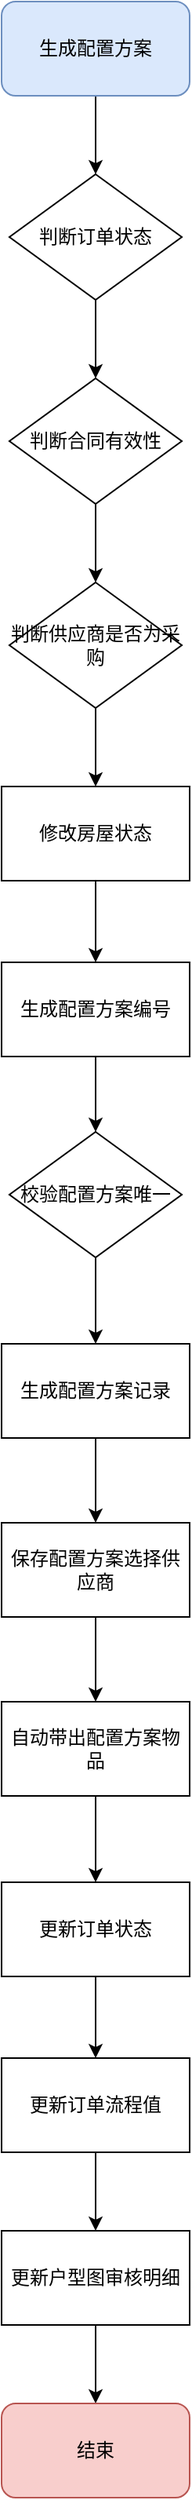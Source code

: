 <mxfile version="12.7.2" type="github">
  <diagram id="C5RBs43oDa-KdzZeNtuy" name="Page-1">
    <mxGraphModel dx="1422" dy="762" grid="1" gridSize="10" guides="1" tooltips="1" connect="1" arrows="1" fold="1" page="1" pageScale="1" pageWidth="827" pageHeight="1169" math="0" shadow="0">
      <root>
        <mxCell id="WIyWlLk6GJQsqaUBKTNV-0" />
        <mxCell id="WIyWlLk6GJQsqaUBKTNV-1" parent="WIyWlLk6GJQsqaUBKTNV-0" />
        <mxCell id="-r68EjKB7V4uE3vCITL4-14" style="edgeStyle=orthogonalEdgeStyle;rounded=0;orthogonalLoop=1;jettySize=auto;html=1;entryX=0.5;entryY=0;entryDx=0;entryDy=0;" edge="1" parent="WIyWlLk6GJQsqaUBKTNV-1" source="-r68EjKB7V4uE3vCITL4-0" target="-r68EjKB7V4uE3vCITL4-1">
          <mxGeometry relative="1" as="geometry" />
        </mxCell>
        <mxCell id="-r68EjKB7V4uE3vCITL4-0" value="生成配置方案" style="rounded=1;whiteSpace=wrap;html=1;fillColor=#dae8fc;strokeColor=#6c8ebf;" vertex="1" parent="WIyWlLk6GJQsqaUBKTNV-1">
          <mxGeometry x="340" width="120" height="60" as="geometry" />
        </mxCell>
        <mxCell id="-r68EjKB7V4uE3vCITL4-15" style="edgeStyle=orthogonalEdgeStyle;rounded=0;orthogonalLoop=1;jettySize=auto;html=1;" edge="1" parent="WIyWlLk6GJQsqaUBKTNV-1" source="-r68EjKB7V4uE3vCITL4-1" target="-r68EjKB7V4uE3vCITL4-2">
          <mxGeometry relative="1" as="geometry" />
        </mxCell>
        <mxCell id="-r68EjKB7V4uE3vCITL4-1" value="判断订单状态" style="rhombus;whiteSpace=wrap;html=1;" vertex="1" parent="WIyWlLk6GJQsqaUBKTNV-1">
          <mxGeometry x="345" y="110" width="110" height="80" as="geometry" />
        </mxCell>
        <mxCell id="-r68EjKB7V4uE3vCITL4-16" style="edgeStyle=orthogonalEdgeStyle;rounded=0;orthogonalLoop=1;jettySize=auto;html=1;entryX=0.5;entryY=0;entryDx=0;entryDy=0;" edge="1" parent="WIyWlLk6GJQsqaUBKTNV-1" source="-r68EjKB7V4uE3vCITL4-2" target="-r68EjKB7V4uE3vCITL4-3">
          <mxGeometry relative="1" as="geometry" />
        </mxCell>
        <mxCell id="-r68EjKB7V4uE3vCITL4-2" value="判断合同有效性" style="rhombus;whiteSpace=wrap;html=1;" vertex="1" parent="WIyWlLk6GJQsqaUBKTNV-1">
          <mxGeometry x="345" y="240" width="110" height="80" as="geometry" />
        </mxCell>
        <mxCell id="-r68EjKB7V4uE3vCITL4-17" style="edgeStyle=orthogonalEdgeStyle;rounded=0;orthogonalLoop=1;jettySize=auto;html=1;" edge="1" parent="WIyWlLk6GJQsqaUBKTNV-1" source="-r68EjKB7V4uE3vCITL4-3" target="-r68EjKB7V4uE3vCITL4-4">
          <mxGeometry relative="1" as="geometry" />
        </mxCell>
        <mxCell id="-r68EjKB7V4uE3vCITL4-3" value="判断供应商是否为采购" style="rhombus;whiteSpace=wrap;html=1;" vertex="1" parent="WIyWlLk6GJQsqaUBKTNV-1">
          <mxGeometry x="345" y="370" width="110" height="80" as="geometry" />
        </mxCell>
        <mxCell id="-r68EjKB7V4uE3vCITL4-18" style="edgeStyle=orthogonalEdgeStyle;rounded=0;orthogonalLoop=1;jettySize=auto;html=1;entryX=0.5;entryY=0;entryDx=0;entryDy=0;" edge="1" parent="WIyWlLk6GJQsqaUBKTNV-1" source="-r68EjKB7V4uE3vCITL4-4" target="-r68EjKB7V4uE3vCITL4-5">
          <mxGeometry relative="1" as="geometry" />
        </mxCell>
        <mxCell id="-r68EjKB7V4uE3vCITL4-4" value="修改房屋状态" style="rounded=0;whiteSpace=wrap;html=1;" vertex="1" parent="WIyWlLk6GJQsqaUBKTNV-1">
          <mxGeometry x="340" y="500" width="120" height="60" as="geometry" />
        </mxCell>
        <mxCell id="-r68EjKB7V4uE3vCITL4-19" style="edgeStyle=orthogonalEdgeStyle;rounded=0;orthogonalLoop=1;jettySize=auto;html=1;entryX=0.5;entryY=0;entryDx=0;entryDy=0;" edge="1" parent="WIyWlLk6GJQsqaUBKTNV-1" source="-r68EjKB7V4uE3vCITL4-5" target="-r68EjKB7V4uE3vCITL4-6">
          <mxGeometry relative="1" as="geometry" />
        </mxCell>
        <mxCell id="-r68EjKB7V4uE3vCITL4-5" value="生成配置方案编号" style="rounded=0;whiteSpace=wrap;html=1;" vertex="1" parent="WIyWlLk6GJQsqaUBKTNV-1">
          <mxGeometry x="340" y="612" width="120" height="60" as="geometry" />
        </mxCell>
        <mxCell id="-r68EjKB7V4uE3vCITL4-20" style="edgeStyle=orthogonalEdgeStyle;rounded=0;orthogonalLoop=1;jettySize=auto;html=1;entryX=0.5;entryY=0;entryDx=0;entryDy=0;" edge="1" parent="WIyWlLk6GJQsqaUBKTNV-1" source="-r68EjKB7V4uE3vCITL4-6" target="-r68EjKB7V4uE3vCITL4-7">
          <mxGeometry relative="1" as="geometry" />
        </mxCell>
        <mxCell id="-r68EjKB7V4uE3vCITL4-6" value="校验配置方案唯一" style="rhombus;whiteSpace=wrap;html=1;" vertex="1" parent="WIyWlLk6GJQsqaUBKTNV-1">
          <mxGeometry x="345" y="720" width="110" height="80" as="geometry" />
        </mxCell>
        <mxCell id="-r68EjKB7V4uE3vCITL4-21" style="edgeStyle=orthogonalEdgeStyle;rounded=0;orthogonalLoop=1;jettySize=auto;html=1;entryX=0.5;entryY=0;entryDx=0;entryDy=0;" edge="1" parent="WIyWlLk6GJQsqaUBKTNV-1" source="-r68EjKB7V4uE3vCITL4-7" target="-r68EjKB7V4uE3vCITL4-8">
          <mxGeometry relative="1" as="geometry" />
        </mxCell>
        <mxCell id="-r68EjKB7V4uE3vCITL4-7" value="生成配置方案记录" style="rounded=0;whiteSpace=wrap;html=1;" vertex="1" parent="WIyWlLk6GJQsqaUBKTNV-1">
          <mxGeometry x="340" y="855" width="120" height="60" as="geometry" />
        </mxCell>
        <mxCell id="-r68EjKB7V4uE3vCITL4-22" style="edgeStyle=orthogonalEdgeStyle;rounded=0;orthogonalLoop=1;jettySize=auto;html=1;entryX=0.5;entryY=0;entryDx=0;entryDy=0;" edge="1" parent="WIyWlLk6GJQsqaUBKTNV-1" source="-r68EjKB7V4uE3vCITL4-8" target="-r68EjKB7V4uE3vCITL4-9">
          <mxGeometry relative="1" as="geometry" />
        </mxCell>
        <mxCell id="-r68EjKB7V4uE3vCITL4-8" value="保存配置方案选择供应商" style="rounded=0;whiteSpace=wrap;html=1;" vertex="1" parent="WIyWlLk6GJQsqaUBKTNV-1">
          <mxGeometry x="340" y="969" width="120" height="60" as="geometry" />
        </mxCell>
        <mxCell id="-r68EjKB7V4uE3vCITL4-23" style="edgeStyle=orthogonalEdgeStyle;rounded=0;orthogonalLoop=1;jettySize=auto;html=1;" edge="1" parent="WIyWlLk6GJQsqaUBKTNV-1" source="-r68EjKB7V4uE3vCITL4-9" target="-r68EjKB7V4uE3vCITL4-10">
          <mxGeometry relative="1" as="geometry" />
        </mxCell>
        <mxCell id="-r68EjKB7V4uE3vCITL4-9" value="自动带出配置方案物品" style="rounded=0;whiteSpace=wrap;html=1;" vertex="1" parent="WIyWlLk6GJQsqaUBKTNV-1">
          <mxGeometry x="340" y="1083" width="120" height="60" as="geometry" />
        </mxCell>
        <mxCell id="-r68EjKB7V4uE3vCITL4-24" style="edgeStyle=orthogonalEdgeStyle;rounded=0;orthogonalLoop=1;jettySize=auto;html=1;entryX=0.5;entryY=0;entryDx=0;entryDy=0;" edge="1" parent="WIyWlLk6GJQsqaUBKTNV-1" source="-r68EjKB7V4uE3vCITL4-10" target="-r68EjKB7V4uE3vCITL4-11">
          <mxGeometry relative="1" as="geometry" />
        </mxCell>
        <mxCell id="-r68EjKB7V4uE3vCITL4-10" value="更新订单状态" style="rounded=0;whiteSpace=wrap;html=1;" vertex="1" parent="WIyWlLk6GJQsqaUBKTNV-1">
          <mxGeometry x="340" y="1198" width="120" height="60" as="geometry" />
        </mxCell>
        <mxCell id="-r68EjKB7V4uE3vCITL4-25" style="edgeStyle=orthogonalEdgeStyle;rounded=0;orthogonalLoop=1;jettySize=auto;html=1;entryX=0.5;entryY=0;entryDx=0;entryDy=0;" edge="1" parent="WIyWlLk6GJQsqaUBKTNV-1" source="-r68EjKB7V4uE3vCITL4-11" target="-r68EjKB7V4uE3vCITL4-12">
          <mxGeometry relative="1" as="geometry" />
        </mxCell>
        <mxCell id="-r68EjKB7V4uE3vCITL4-11" value="更新订单流程值" style="rounded=0;whiteSpace=wrap;html=1;" vertex="1" parent="WIyWlLk6GJQsqaUBKTNV-1">
          <mxGeometry x="340" y="1310" width="120" height="60" as="geometry" />
        </mxCell>
        <mxCell id="-r68EjKB7V4uE3vCITL4-27" style="edgeStyle=orthogonalEdgeStyle;rounded=0;orthogonalLoop=1;jettySize=auto;html=1;entryX=0.5;entryY=0;entryDx=0;entryDy=0;" edge="1" parent="WIyWlLk6GJQsqaUBKTNV-1" source="-r68EjKB7V4uE3vCITL4-12" target="-r68EjKB7V4uE3vCITL4-13">
          <mxGeometry relative="1" as="geometry" />
        </mxCell>
        <mxCell id="-r68EjKB7V4uE3vCITL4-12" value="更新户型图审核明细" style="rounded=0;whiteSpace=wrap;html=1;" vertex="1" parent="WIyWlLk6GJQsqaUBKTNV-1">
          <mxGeometry x="340" y="1420" width="120" height="60" as="geometry" />
        </mxCell>
        <mxCell id="-r68EjKB7V4uE3vCITL4-13" value="结束" style="rounded=1;whiteSpace=wrap;html=1;fillColor=#f8cecc;strokeColor=#b85450;" vertex="1" parent="WIyWlLk6GJQsqaUBKTNV-1">
          <mxGeometry x="340" y="1530" width="120" height="60" as="geometry" />
        </mxCell>
      </root>
    </mxGraphModel>
  </diagram>
</mxfile>
